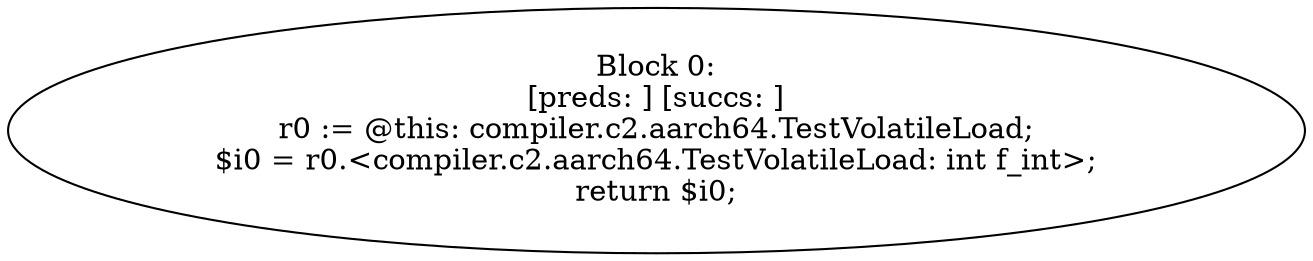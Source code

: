 digraph "unitGraph" {
    "Block 0:
[preds: ] [succs: ]
r0 := @this: compiler.c2.aarch64.TestVolatileLoad;
$i0 = r0.<compiler.c2.aarch64.TestVolatileLoad: int f_int>;
return $i0;
"
}
